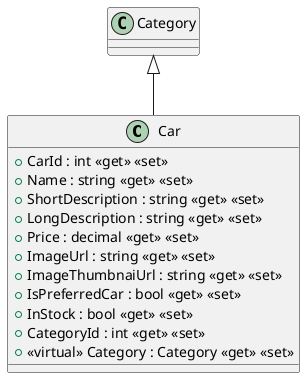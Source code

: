 @startuml
class Car {
    + CarId : int <<get>> <<set>>
    + Name : string <<get>> <<set>>
    + ShortDescription : string <<get>> <<set>>
    + LongDescription : string <<get>> <<set>>
    + Price : decimal <<get>> <<set>>
    + ImageUrl : string <<get>> <<set>>
    + ImageThumbnaiUrl : string <<get>> <<set>>
    + IsPreferredCar : bool <<get>> <<set>>
    + InStock : bool <<get>> <<set>>
    + CategoryId : int <<get>> <<set>>
    + <<virtual>> Category : Category <<get>> <<set>>
}
Category <|-- Car
@enduml
